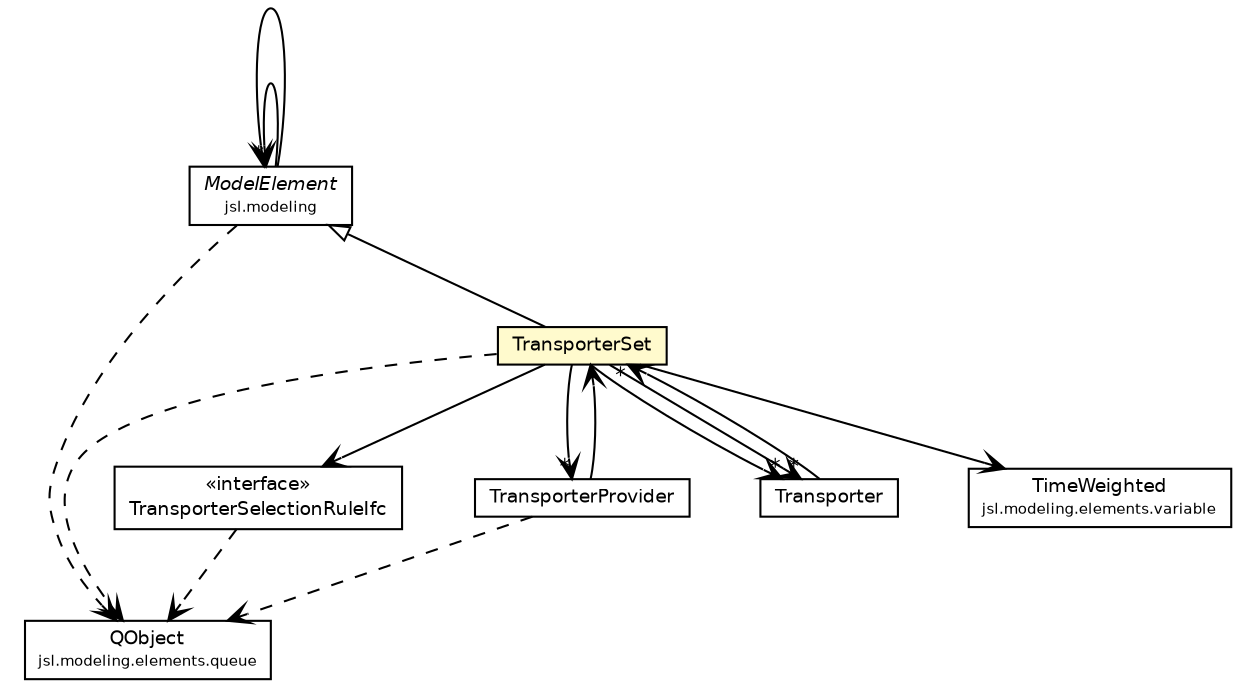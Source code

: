 #!/usr/local/bin/dot
#
# Class diagram 
# Generated by UMLGraph version 5.4 (http://www.umlgraph.org/)
#

digraph G {
	edge [fontname="Helvetica",fontsize=10,labelfontname="Helvetica",labelfontsize=10];
	node [fontname="Helvetica",fontsize=10,shape=plaintext];
	nodesep=0.25;
	ranksep=0.5;
	// jsl.modeling.ModelElement
	c226155 [label=<<table title="jsl.modeling.ModelElement" border="0" cellborder="1" cellspacing="0" cellpadding="2" port="p" href="../../../ModelElement.html">
		<tr><td><table border="0" cellspacing="0" cellpadding="1">
<tr><td align="center" balign="center"><font face="Helvetica-Oblique"> ModelElement </font></td></tr>
<tr><td align="center" balign="center"><font point-size="7.0"> jsl.modeling </font></td></tr>
		</table></td></tr>
		</table>>, URL="../../../ModelElement.html", fontname="Helvetica", fontcolor="black", fontsize=9.0];
	// jsl.modeling.elements.queue.QObject
	c226233 [label=<<table title="jsl.modeling.elements.queue.QObject" border="0" cellborder="1" cellspacing="0" cellpadding="2" port="p" href="../../queue/QObject.html">
		<tr><td><table border="0" cellspacing="0" cellpadding="1">
<tr><td align="center" balign="center"> QObject </td></tr>
<tr><td align="center" balign="center"><font point-size="7.0"> jsl.modeling.elements.queue </font></td></tr>
		</table></td></tr>
		</table>>, URL="../../queue/QObject.html", fontname="Helvetica", fontcolor="black", fontsize=9.0];
	// jsl.modeling.elements.spatial.transporter.TransporterSet
	c226349 [label=<<table title="jsl.modeling.elements.spatial.transporter.TransporterSet" border="0" cellborder="1" cellspacing="0" cellpadding="2" port="p" bgcolor="lemonChiffon" href="./TransporterSet.html">
		<tr><td><table border="0" cellspacing="0" cellpadding="1">
<tr><td align="center" balign="center"> TransporterSet </td></tr>
		</table></td></tr>
		</table>>, URL="./TransporterSet.html", fontname="Helvetica", fontcolor="black", fontsize=9.0];
	// jsl.modeling.elements.spatial.transporter.TransporterSelectionRuleIfc
	c226350 [label=<<table title="jsl.modeling.elements.spatial.transporter.TransporterSelectionRuleIfc" border="0" cellborder="1" cellspacing="0" cellpadding="2" port="p" href="./TransporterSelectionRuleIfc.html">
		<tr><td><table border="0" cellspacing="0" cellpadding="1">
<tr><td align="center" balign="center"> &#171;interface&#187; </td></tr>
<tr><td align="center" balign="center"> TransporterSelectionRuleIfc </td></tr>
		</table></td></tr>
		</table>>, URL="./TransporterSelectionRuleIfc.html", fontname="Helvetica", fontcolor="black", fontsize=9.0];
	// jsl.modeling.elements.spatial.transporter.TransporterProvider
	c226352 [label=<<table title="jsl.modeling.elements.spatial.transporter.TransporterProvider" border="0" cellborder="1" cellspacing="0" cellpadding="2" port="p" href="./TransporterProvider.html">
		<tr><td><table border="0" cellspacing="0" cellpadding="1">
<tr><td align="center" balign="center"> TransporterProvider </td></tr>
		</table></td></tr>
		</table>>, URL="./TransporterProvider.html", fontname="Helvetica", fontcolor="black", fontsize=9.0];
	// jsl.modeling.elements.spatial.transporter.Transporter
	c226354 [label=<<table title="jsl.modeling.elements.spatial.transporter.Transporter" border="0" cellborder="1" cellspacing="0" cellpadding="2" port="p" href="./Transporter.html">
		<tr><td><table border="0" cellspacing="0" cellpadding="1">
<tr><td align="center" balign="center"> Transporter </td></tr>
		</table></td></tr>
		</table>>, URL="./Transporter.html", fontname="Helvetica", fontcolor="black", fontsize=9.0];
	// jsl.modeling.elements.variable.TimeWeighted
	c226382 [label=<<table title="jsl.modeling.elements.variable.TimeWeighted" border="0" cellborder="1" cellspacing="0" cellpadding="2" port="p" href="../../variable/TimeWeighted.html">
		<tr><td><table border="0" cellspacing="0" cellpadding="1">
<tr><td align="center" balign="center"> TimeWeighted </td></tr>
<tr><td align="center" balign="center"><font point-size="7.0"> jsl.modeling.elements.variable </font></td></tr>
		</table></td></tr>
		</table>>, URL="../../variable/TimeWeighted.html", fontname="Helvetica", fontcolor="black", fontsize=9.0];
	//jsl.modeling.elements.spatial.transporter.TransporterSet extends jsl.modeling.ModelElement
	c226155:p -> c226349:p [dir=back,arrowtail=empty];
	// jsl.modeling.ModelElement NAVASSOC jsl.modeling.ModelElement
	c226155:p -> c226155:p [taillabel="", label="", headlabel="*", fontname="Helvetica", fontcolor="black", fontsize=10.0, color="black", arrowhead=open];
	// jsl.modeling.ModelElement NAVASSOC jsl.modeling.ModelElement
	c226155:p -> c226155:p [taillabel="", label="", headlabel="", fontname="Helvetica", fontcolor="black", fontsize=10.0, color="black", arrowhead=open];
	// jsl.modeling.elements.spatial.transporter.TransporterSet NAVASSOC jsl.modeling.elements.spatial.transporter.Transporter
	c226349:p -> c226354:p [taillabel="", label="", headlabel="*", fontname="Helvetica", fontcolor="black", fontsize=10.0, color="black", arrowhead=open];
	// jsl.modeling.elements.spatial.transporter.TransporterSet NAVASSOC jsl.modeling.elements.spatial.transporter.Transporter
	c226349:p -> c226354:p [taillabel="", label="", headlabel="*", fontname="Helvetica", fontcolor="black", fontsize=10.0, color="black", arrowhead=open];
	// jsl.modeling.elements.spatial.transporter.TransporterSet NAVASSOC jsl.modeling.elements.spatial.transporter.TransporterProvider
	c226349:p -> c226352:p [taillabel="", label="", headlabel="*", fontname="Helvetica", fontcolor="black", fontsize=10.0, color="black", arrowhead=open];
	// jsl.modeling.elements.spatial.transporter.TransporterSet NAVASSOC jsl.modeling.elements.spatial.transporter.TransporterSelectionRuleIfc
	c226349:p -> c226350:p [taillabel="", label="", headlabel="", fontname="Helvetica", fontcolor="black", fontsize=10.0, color="black", arrowhead=open];
	// jsl.modeling.elements.spatial.transporter.TransporterSet NAVASSOC jsl.modeling.elements.variable.TimeWeighted
	c226349:p -> c226382:p [taillabel="", label="", headlabel="", fontname="Helvetica", fontcolor="black", fontsize=10.0, color="black", arrowhead=open];
	// jsl.modeling.elements.spatial.transporter.TransporterProvider NAVASSOC jsl.modeling.elements.spatial.transporter.TransporterSet
	c226352:p -> c226349:p [taillabel="", label="", headlabel="", fontname="Helvetica", fontcolor="black", fontsize=10.0, color="black", arrowhead=open];
	// jsl.modeling.elements.spatial.transporter.Transporter NAVASSOC jsl.modeling.elements.spatial.transporter.TransporterSet
	c226354:p -> c226349:p [taillabel="", label="", headlabel="*", fontname="Helvetica", fontcolor="black", fontsize=10.0, color="black", arrowhead=open];
	// jsl.modeling.ModelElement DEPEND jsl.modeling.elements.queue.QObject
	c226155:p -> c226233:p [taillabel="", label="", headlabel="", fontname="Helvetica", fontcolor="black", fontsize=10.0, color="black", arrowhead=open, style=dashed];
	// jsl.modeling.elements.spatial.transporter.TransporterSet DEPEND jsl.modeling.elements.queue.QObject
	c226349:p -> c226233:p [taillabel="", label="", headlabel="", fontname="Helvetica", fontcolor="black", fontsize=10.0, color="black", arrowhead=open, style=dashed];
	// jsl.modeling.elements.spatial.transporter.TransporterSelectionRuleIfc DEPEND jsl.modeling.elements.queue.QObject
	c226350:p -> c226233:p [taillabel="", label="", headlabel="", fontname="Helvetica", fontcolor="black", fontsize=10.0, color="black", arrowhead=open, style=dashed];
	// jsl.modeling.elements.spatial.transporter.TransporterProvider DEPEND jsl.modeling.elements.queue.QObject
	c226352:p -> c226233:p [taillabel="", label="", headlabel="", fontname="Helvetica", fontcolor="black", fontsize=10.0, color="black", arrowhead=open, style=dashed];
}

